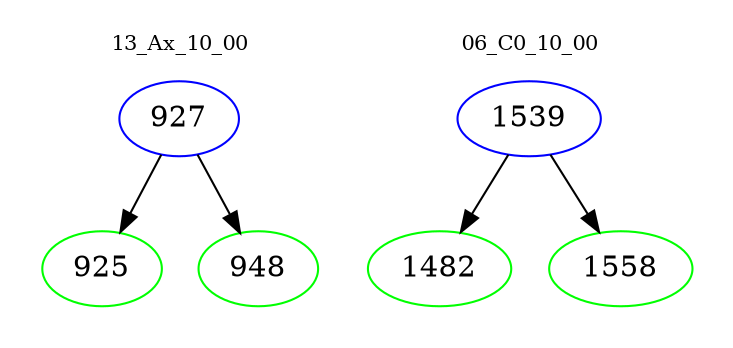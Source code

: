 digraph{
subgraph cluster_0 {
color = white
label = "13_Ax_10_00";
fontsize=10;
T0_927 [label="927", color="blue"]
T0_927 -> T0_925 [color="black"]
T0_925 [label="925", color="green"]
T0_927 -> T0_948 [color="black"]
T0_948 [label="948", color="green"]
}
subgraph cluster_1 {
color = white
label = "06_C0_10_00";
fontsize=10;
T1_1539 [label="1539", color="blue"]
T1_1539 -> T1_1482 [color="black"]
T1_1482 [label="1482", color="green"]
T1_1539 -> T1_1558 [color="black"]
T1_1558 [label="1558", color="green"]
}
}
